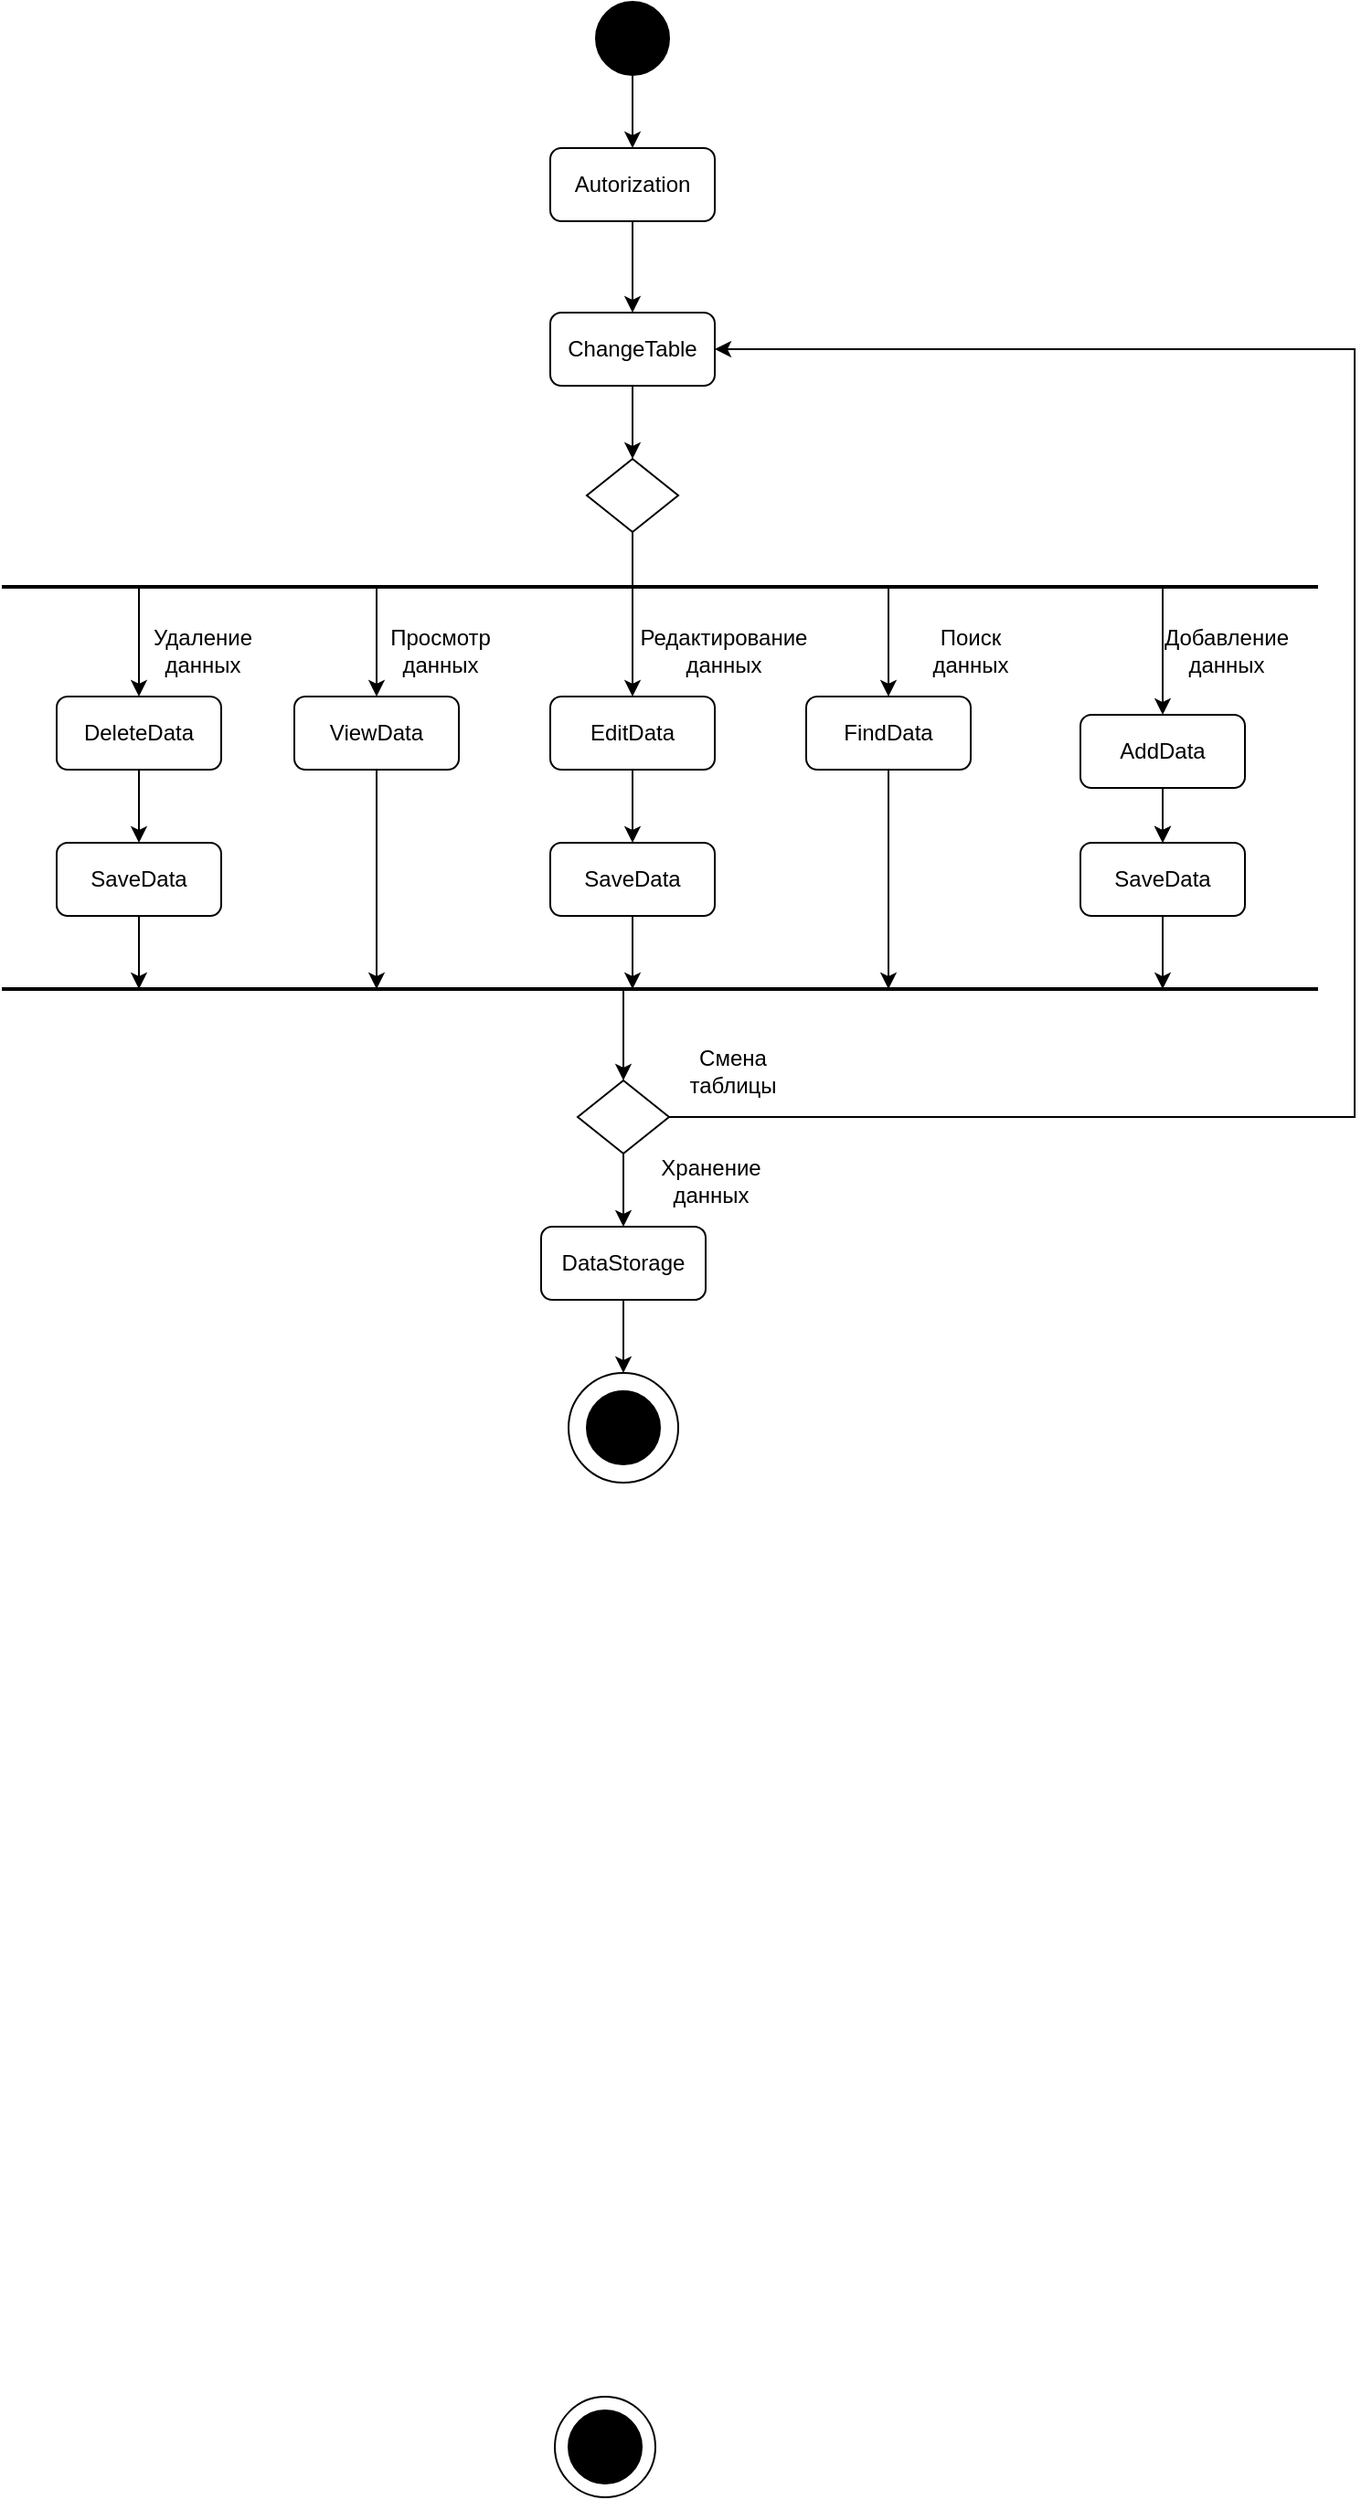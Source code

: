 <mxfile version="24.7.17">
  <diagram name="Страница — 1" id="xNfX-wOfcC4msUlCYlpV">
    <mxGraphModel dx="1489" dy="1990" grid="1" gridSize="10" guides="1" tooltips="1" connect="1" arrows="1" fold="1" page="1" pageScale="1" pageWidth="827" pageHeight="1169" math="0" shadow="0">
      <root>
        <mxCell id="0" />
        <mxCell id="1" parent="0" />
        <mxCell id="dcikwl02XXHzqYUD03U2-1" value="" style="ellipse;whiteSpace=wrap;html=1;aspect=fixed;fillColor=#000000;" vertex="1" parent="1">
          <mxGeometry x="385" y="-630" width="40" height="40" as="geometry" />
        </mxCell>
        <mxCell id="dcikwl02XXHzqYUD03U2-39" value="" style="group" vertex="1" connectable="0" parent="1">
          <mxGeometry x="362.5" y="680" width="55" height="55" as="geometry" />
        </mxCell>
        <mxCell id="dcikwl02XXHzqYUD03U2-38" value="" style="ellipse;whiteSpace=wrap;html=1;aspect=fixed;" vertex="1" parent="dcikwl02XXHzqYUD03U2-39">
          <mxGeometry width="55" height="55" as="geometry" />
        </mxCell>
        <mxCell id="dcikwl02XXHzqYUD03U2-37" value="" style="ellipse;whiteSpace=wrap;html=1;aspect=fixed;fillColor=#000000;" vertex="1" parent="dcikwl02XXHzqYUD03U2-39">
          <mxGeometry x="7.5" y="7.5" width="40" height="40" as="geometry" />
        </mxCell>
        <mxCell id="dcikwl02XXHzqYUD03U2-42" value="" style="endArrow=classic;html=1;rounded=0;exitX=0.5;exitY=1;exitDx=0;exitDy=0;entryX=0.5;entryY=0;entryDx=0;entryDy=0;" edge="1" parent="1" source="dcikwl02XXHzqYUD03U2-1" target="dcikwl02XXHzqYUD03U2-43">
          <mxGeometry width="50" height="50" relative="1" as="geometry">
            <mxPoint x="405" y="-470" as="sourcePoint" />
            <mxPoint x="405" y="-540" as="targetPoint" />
          </mxGeometry>
        </mxCell>
        <mxCell id="dcikwl02XXHzqYUD03U2-43" value="Autorization" style="rounded=1;whiteSpace=wrap;html=1;" vertex="1" parent="1">
          <mxGeometry x="360" y="-550" width="90" height="40" as="geometry" />
        </mxCell>
        <mxCell id="dcikwl02XXHzqYUD03U2-44" value="" style="endArrow=classic;html=1;rounded=0;exitX=0.5;exitY=1;exitDx=0;exitDy=0;entryX=0.5;entryY=0;entryDx=0;entryDy=0;" edge="1" parent="1" source="dcikwl02XXHzqYUD03U2-43" target="dcikwl02XXHzqYUD03U2-81">
          <mxGeometry width="50" height="50" relative="1" as="geometry">
            <mxPoint x="195" y="-650" as="sourcePoint" />
            <mxPoint x="40" y="-540" as="targetPoint" />
          </mxGeometry>
        </mxCell>
        <mxCell id="dcikwl02XXHzqYUD03U2-47" value="Удаление данных" style="text;html=1;align=center;verticalAlign=middle;whiteSpace=wrap;rounded=0;" vertex="1" parent="1">
          <mxGeometry x="140" y="-290" width="60" height="30" as="geometry" />
        </mxCell>
        <mxCell id="dcikwl02XXHzqYUD03U2-48" value="DeleteData" style="rounded=1;whiteSpace=wrap;html=1;" vertex="1" parent="1">
          <mxGeometry x="90" y="-250" width="90" height="40" as="geometry" />
        </mxCell>
        <mxCell id="dcikwl02XXHzqYUD03U2-104" value="" style="edgeStyle=orthogonalEdgeStyle;rounded=0;orthogonalLoop=1;jettySize=auto;html=1;" edge="1" parent="1" source="dcikwl02XXHzqYUD03U2-50" target="dcikwl02XXHzqYUD03U2-51">
          <mxGeometry relative="1" as="geometry" />
        </mxCell>
        <mxCell id="dcikwl02XXHzqYUD03U2-50" value="AddData" style="rounded=1;whiteSpace=wrap;html=1;" vertex="1" parent="1">
          <mxGeometry x="650" y="-240" width="90" height="40" as="geometry" />
        </mxCell>
        <mxCell id="dcikwl02XXHzqYUD03U2-51" value="SaveData" style="rounded=1;whiteSpace=wrap;html=1;" vertex="1" parent="1">
          <mxGeometry x="650" y="-170" width="90" height="40" as="geometry" />
        </mxCell>
        <mxCell id="dcikwl02XXHzqYUD03U2-54" value="" style="rhombus;whiteSpace=wrap;html=1;" vertex="1" parent="1">
          <mxGeometry x="380" y="-380" width="50" height="40" as="geometry" />
        </mxCell>
        <mxCell id="dcikwl02XXHzqYUD03U2-57" value="ViewData" style="rounded=1;whiteSpace=wrap;html=1;" vertex="1" parent="1">
          <mxGeometry x="220" y="-250" width="90" height="40" as="geometry" />
        </mxCell>
        <mxCell id="dcikwl02XXHzqYUD03U2-58" value="Добавление данных" style="text;html=1;align=center;verticalAlign=middle;whiteSpace=wrap;rounded=0;" vertex="1" parent="1">
          <mxGeometry x="700" y="-300" width="60" height="50" as="geometry" />
        </mxCell>
        <mxCell id="dcikwl02XXHzqYUD03U2-59" value="FindData" style="rounded=1;whiteSpace=wrap;html=1;" vertex="1" parent="1">
          <mxGeometry x="500" y="-250" width="90" height="40" as="geometry" />
        </mxCell>
        <mxCell id="dcikwl02XXHzqYUD03U2-60" value="" style="endArrow=classic;html=1;rounded=0;exitX=0.5;exitY=1;exitDx=0;exitDy=0;entryX=0.5;entryY=0;entryDx=0;entryDy=0;" edge="1" parent="1" source="dcikwl02XXHzqYUD03U2-54" target="dcikwl02XXHzqYUD03U2-61">
          <mxGeometry width="50" height="50" relative="1" as="geometry">
            <mxPoint x="415" y="-320" as="sourcePoint" />
            <mxPoint x="405" y="-290" as="targetPoint" />
          </mxGeometry>
        </mxCell>
        <mxCell id="dcikwl02XXHzqYUD03U2-61" value="EditData" style="rounded=1;whiteSpace=wrap;html=1;" vertex="1" parent="1">
          <mxGeometry x="360" y="-250" width="90" height="40" as="geometry" />
        </mxCell>
        <mxCell id="dcikwl02XXHzqYUD03U2-62" value="SaveData" style="rounded=1;whiteSpace=wrap;html=1;" vertex="1" parent="1">
          <mxGeometry x="360" y="-170" width="90" height="40" as="geometry" />
        </mxCell>
        <mxCell id="dcikwl02XXHzqYUD03U2-63" value="Просмотр данных" style="text;html=1;align=center;verticalAlign=middle;whiteSpace=wrap;rounded=0;" vertex="1" parent="1">
          <mxGeometry x="270" y="-290" width="60" height="30" as="geometry" />
        </mxCell>
        <mxCell id="dcikwl02XXHzqYUD03U2-64" value="Редактирование данных" style="text;html=1;align=center;verticalAlign=middle;whiteSpace=wrap;rounded=0;" vertex="1" parent="1">
          <mxGeometry x="425" y="-290" width="60" height="30" as="geometry" />
        </mxCell>
        <mxCell id="dcikwl02XXHzqYUD03U2-65" value="Поиск данных" style="text;html=1;align=center;verticalAlign=middle;whiteSpace=wrap;rounded=0;" vertex="1" parent="1">
          <mxGeometry x="560" y="-290" width="60" height="30" as="geometry" />
        </mxCell>
        <mxCell id="dcikwl02XXHzqYUD03U2-66" value="" style="endArrow=classic;html=1;rounded=0;exitX=0.5;exitY=1;exitDx=0;exitDy=0;entryX=0.5;entryY=0;entryDx=0;entryDy=0;" edge="1" parent="1" source="dcikwl02XXHzqYUD03U2-61" target="dcikwl02XXHzqYUD03U2-62">
          <mxGeometry width="50" height="50" relative="1" as="geometry">
            <mxPoint x="415" y="-320" as="sourcePoint" />
            <mxPoint x="555" y="-280" as="targetPoint" />
          </mxGeometry>
        </mxCell>
        <mxCell id="dcikwl02XXHzqYUD03U2-80" value="" style="group" vertex="1" connectable="0" parent="1">
          <mxGeometry x="370" y="120" width="60" height="60" as="geometry" />
        </mxCell>
        <mxCell id="dcikwl02XXHzqYUD03U2-79" value="" style="ellipse;whiteSpace=wrap;html=1;aspect=fixed;" vertex="1" parent="dcikwl02XXHzqYUD03U2-80">
          <mxGeometry width="60" height="60" as="geometry" />
        </mxCell>
        <mxCell id="dcikwl02XXHzqYUD03U2-78" value="" style="ellipse;whiteSpace=wrap;html=1;aspect=fixed;fillColor=#000000;" vertex="1" parent="dcikwl02XXHzqYUD03U2-80">
          <mxGeometry x="10" y="10" width="40" height="40" as="geometry" />
        </mxCell>
        <mxCell id="dcikwl02XXHzqYUD03U2-81" value="ChangeTable" style="rounded=1;whiteSpace=wrap;html=1;" vertex="1" parent="1">
          <mxGeometry x="360" y="-460" width="90" height="40" as="geometry" />
        </mxCell>
        <mxCell id="dcikwl02XXHzqYUD03U2-82" value="" style="endArrow=classic;html=1;rounded=0;exitX=0.5;exitY=1;exitDx=0;exitDy=0;entryX=0.5;entryY=0;entryDx=0;entryDy=0;" edge="1" parent="1" source="dcikwl02XXHzqYUD03U2-81" target="dcikwl02XXHzqYUD03U2-54">
          <mxGeometry width="50" height="50" relative="1" as="geometry">
            <mxPoint x="120" y="-310" as="sourcePoint" />
            <mxPoint x="405" y="-400" as="targetPoint" />
          </mxGeometry>
        </mxCell>
        <mxCell id="dcikwl02XXHzqYUD03U2-83" value="" style="endArrow=none;html=1;rounded=0;strokeWidth=2;" edge="1" parent="1">
          <mxGeometry width="50" height="50" relative="1" as="geometry">
            <mxPoint x="60" y="-310" as="sourcePoint" />
            <mxPoint x="780" y="-310" as="targetPoint" />
          </mxGeometry>
        </mxCell>
        <mxCell id="dcikwl02XXHzqYUD03U2-84" value="" style="endArrow=classic;html=1;rounded=0;entryX=0.5;entryY=0;entryDx=0;entryDy=0;" edge="1" parent="1" target="dcikwl02XXHzqYUD03U2-57">
          <mxGeometry width="50" height="50" relative="1" as="geometry">
            <mxPoint x="265" y="-310" as="sourcePoint" />
            <mxPoint x="280" y="-150" as="targetPoint" />
          </mxGeometry>
        </mxCell>
        <mxCell id="dcikwl02XXHzqYUD03U2-86" value="" style="endArrow=classic;html=1;rounded=0;entryX=0.5;entryY=0;entryDx=0;entryDy=0;" edge="1" parent="1" target="dcikwl02XXHzqYUD03U2-59">
          <mxGeometry width="50" height="50" relative="1" as="geometry">
            <mxPoint x="545" y="-310" as="sourcePoint" />
            <mxPoint x="275" y="-240" as="targetPoint" />
          </mxGeometry>
        </mxCell>
        <mxCell id="dcikwl02XXHzqYUD03U2-87" value="" style="endArrow=none;html=1;rounded=0;strokeWidth=2;" edge="1" parent="1">
          <mxGeometry width="50" height="50" relative="1" as="geometry">
            <mxPoint x="60" y="-90" as="sourcePoint" />
            <mxPoint x="780" y="-90" as="targetPoint" />
          </mxGeometry>
        </mxCell>
        <mxCell id="dcikwl02XXHzqYUD03U2-88" value="" style="endArrow=classic;html=1;rounded=0;exitX=0.5;exitY=1;exitDx=0;exitDy=0;" edge="1" parent="1" source="dcikwl02XXHzqYUD03U2-57">
          <mxGeometry width="50" height="50" relative="1" as="geometry">
            <mxPoint x="120" y="-130" as="sourcePoint" />
            <mxPoint x="265" y="-90" as="targetPoint" />
          </mxGeometry>
        </mxCell>
        <mxCell id="dcikwl02XXHzqYUD03U2-90" value="" style="endArrow=classic;html=1;rounded=0;exitX=0.5;exitY=1;exitDx=0;exitDy=0;" edge="1" parent="1" source="dcikwl02XXHzqYUD03U2-59">
          <mxGeometry width="50" height="50" relative="1" as="geometry">
            <mxPoint x="275" y="-200" as="sourcePoint" />
            <mxPoint x="545" y="-90" as="targetPoint" />
          </mxGeometry>
        </mxCell>
        <mxCell id="dcikwl02XXHzqYUD03U2-91" value="" style="endArrow=classic;html=1;rounded=0;exitX=0.5;exitY=1;exitDx=0;exitDy=0;" edge="1" parent="1" source="dcikwl02XXHzqYUD03U2-62">
          <mxGeometry width="50" height="50" relative="1" as="geometry">
            <mxPoint x="285" y="-190" as="sourcePoint" />
            <mxPoint x="405" y="-90" as="targetPoint" />
          </mxGeometry>
        </mxCell>
        <mxCell id="dcikwl02XXHzqYUD03U2-95" value="" style="endArrow=classic;html=1;rounded=0;entryX=0.5;entryY=0;entryDx=0;entryDy=0;" edge="1" parent="1" target="dcikwl02XXHzqYUD03U2-48">
          <mxGeometry width="50" height="50" relative="1" as="geometry">
            <mxPoint x="135" y="-310" as="sourcePoint" />
            <mxPoint x="275" y="-240" as="targetPoint" />
          </mxGeometry>
        </mxCell>
        <mxCell id="dcikwl02XXHzqYUD03U2-97" value="" style="endArrow=classic;html=1;rounded=0;entryX=0.5;entryY=0;entryDx=0;entryDy=0;" edge="1" parent="1" target="dcikwl02XXHzqYUD03U2-50">
          <mxGeometry width="50" height="50" relative="1" as="geometry">
            <mxPoint x="695" y="-310" as="sourcePoint" />
            <mxPoint x="415" y="-80" as="targetPoint" />
          </mxGeometry>
        </mxCell>
        <mxCell id="dcikwl02XXHzqYUD03U2-99" value="SaveData" style="rounded=1;whiteSpace=wrap;html=1;" vertex="1" parent="1">
          <mxGeometry x="90" y="-170" width="90" height="40" as="geometry" />
        </mxCell>
        <mxCell id="dcikwl02XXHzqYUD03U2-100" value="" style="endArrow=classic;html=1;rounded=0;entryX=0.5;entryY=0;entryDx=0;entryDy=0;exitX=0.5;exitY=1;exitDx=0;exitDy=0;" edge="1" parent="1" source="dcikwl02XXHzqYUD03U2-48" target="dcikwl02XXHzqYUD03U2-99">
          <mxGeometry width="50" height="50" relative="1" as="geometry">
            <mxPoint x="145" y="-300" as="sourcePoint" />
            <mxPoint x="145" y="-240" as="targetPoint" />
          </mxGeometry>
        </mxCell>
        <mxCell id="dcikwl02XXHzqYUD03U2-101" value="" style="endArrow=classic;html=1;rounded=0;exitX=0.5;exitY=1;exitDx=0;exitDy=0;" edge="1" parent="1" source="dcikwl02XXHzqYUD03U2-99">
          <mxGeometry width="50" height="50" relative="1" as="geometry">
            <mxPoint x="155" y="-290" as="sourcePoint" />
            <mxPoint x="135" y="-90" as="targetPoint" />
          </mxGeometry>
        </mxCell>
        <mxCell id="dcikwl02XXHzqYUD03U2-102" value="" style="endArrow=classic;html=1;rounded=0;exitX=0.5;exitY=1;exitDx=0;exitDy=0;entryX=0.5;entryY=0;entryDx=0;entryDy=0;" edge="1" parent="1" source="dcikwl02XXHzqYUD03U2-50" target="dcikwl02XXHzqYUD03U2-51">
          <mxGeometry width="50" height="50" relative="1" as="geometry">
            <mxPoint x="555" y="-200" as="sourcePoint" />
            <mxPoint x="555" y="-80" as="targetPoint" />
          </mxGeometry>
        </mxCell>
        <mxCell id="dcikwl02XXHzqYUD03U2-103" value="" style="endArrow=classic;html=1;rounded=0;exitX=0.5;exitY=1;exitDx=0;exitDy=0;" edge="1" parent="1" source="dcikwl02XXHzqYUD03U2-51">
          <mxGeometry width="50" height="50" relative="1" as="geometry">
            <mxPoint x="705" y="-200" as="sourcePoint" />
            <mxPoint x="695" y="-90" as="targetPoint" />
          </mxGeometry>
        </mxCell>
        <mxCell id="dcikwl02XXHzqYUD03U2-106" value="Смена таблицы" style="text;html=1;align=center;verticalAlign=middle;whiteSpace=wrap;rounded=0;" vertex="1" parent="1">
          <mxGeometry x="430" y="-60" width="60" height="30" as="geometry" />
        </mxCell>
        <mxCell id="dcikwl02XXHzqYUD03U2-107" value="" style="endArrow=classic;html=1;rounded=0;entryX=0.5;entryY=0;entryDx=0;entryDy=0;" edge="1" parent="1" target="dcikwl02XXHzqYUD03U2-108">
          <mxGeometry width="50" height="50" relative="1" as="geometry">
            <mxPoint x="400" y="-90" as="sourcePoint" />
            <mxPoint x="400" y="-30" as="targetPoint" />
          </mxGeometry>
        </mxCell>
        <mxCell id="dcikwl02XXHzqYUD03U2-108" value="" style="rhombus;whiteSpace=wrap;html=1;" vertex="1" parent="1">
          <mxGeometry x="375" y="-40" width="50" height="40" as="geometry" />
        </mxCell>
        <mxCell id="dcikwl02XXHzqYUD03U2-110" value="" style="endArrow=classic;html=1;rounded=0;exitX=1;exitY=0.5;exitDx=0;exitDy=0;entryX=1;entryY=0.5;entryDx=0;entryDy=0;edgeStyle=orthogonalEdgeStyle;" edge="1" parent="1" source="dcikwl02XXHzqYUD03U2-108" target="dcikwl02XXHzqYUD03U2-81">
          <mxGeometry width="50" height="50" relative="1" as="geometry">
            <mxPoint x="450" y="40" as="sourcePoint" />
            <mxPoint x="500" y="-10" as="targetPoint" />
            <Array as="points">
              <mxPoint x="800" y="-20" />
              <mxPoint x="800" y="-440" />
            </Array>
          </mxGeometry>
        </mxCell>
        <mxCell id="dcikwl02XXHzqYUD03U2-112" value="DataStorage" style="rounded=1;whiteSpace=wrap;html=1;" vertex="1" parent="1">
          <mxGeometry x="355" y="40" width="90" height="40" as="geometry" />
        </mxCell>
        <mxCell id="dcikwl02XXHzqYUD03U2-113" value="" style="endArrow=classic;html=1;rounded=0;entryX=0.5;entryY=0;entryDx=0;entryDy=0;exitX=0.5;exitY=1;exitDx=0;exitDy=0;" edge="1" parent="1" source="dcikwl02XXHzqYUD03U2-108" target="dcikwl02XXHzqYUD03U2-112">
          <mxGeometry width="50" height="50" relative="1" as="geometry">
            <mxPoint x="410" y="-80" as="sourcePoint" />
            <mxPoint x="410" y="-30" as="targetPoint" />
          </mxGeometry>
        </mxCell>
        <mxCell id="dcikwl02XXHzqYUD03U2-114" value="" style="endArrow=classic;html=1;rounded=0;entryX=0.5;entryY=0;entryDx=0;entryDy=0;exitX=0.5;exitY=1;exitDx=0;exitDy=0;" edge="1" parent="1" source="dcikwl02XXHzqYUD03U2-112" target="dcikwl02XXHzqYUD03U2-79">
          <mxGeometry width="50" height="50" relative="1" as="geometry">
            <mxPoint x="420" y="-70" as="sourcePoint" />
            <mxPoint x="420" y="-20" as="targetPoint" />
          </mxGeometry>
        </mxCell>
        <mxCell id="dcikwl02XXHzqYUD03U2-115" value="Хранение данных" style="text;html=1;align=center;verticalAlign=middle;whiteSpace=wrap;rounded=0;" vertex="1" parent="1">
          <mxGeometry x="417.5" width="60" height="30" as="geometry" />
        </mxCell>
      </root>
    </mxGraphModel>
  </diagram>
</mxfile>

